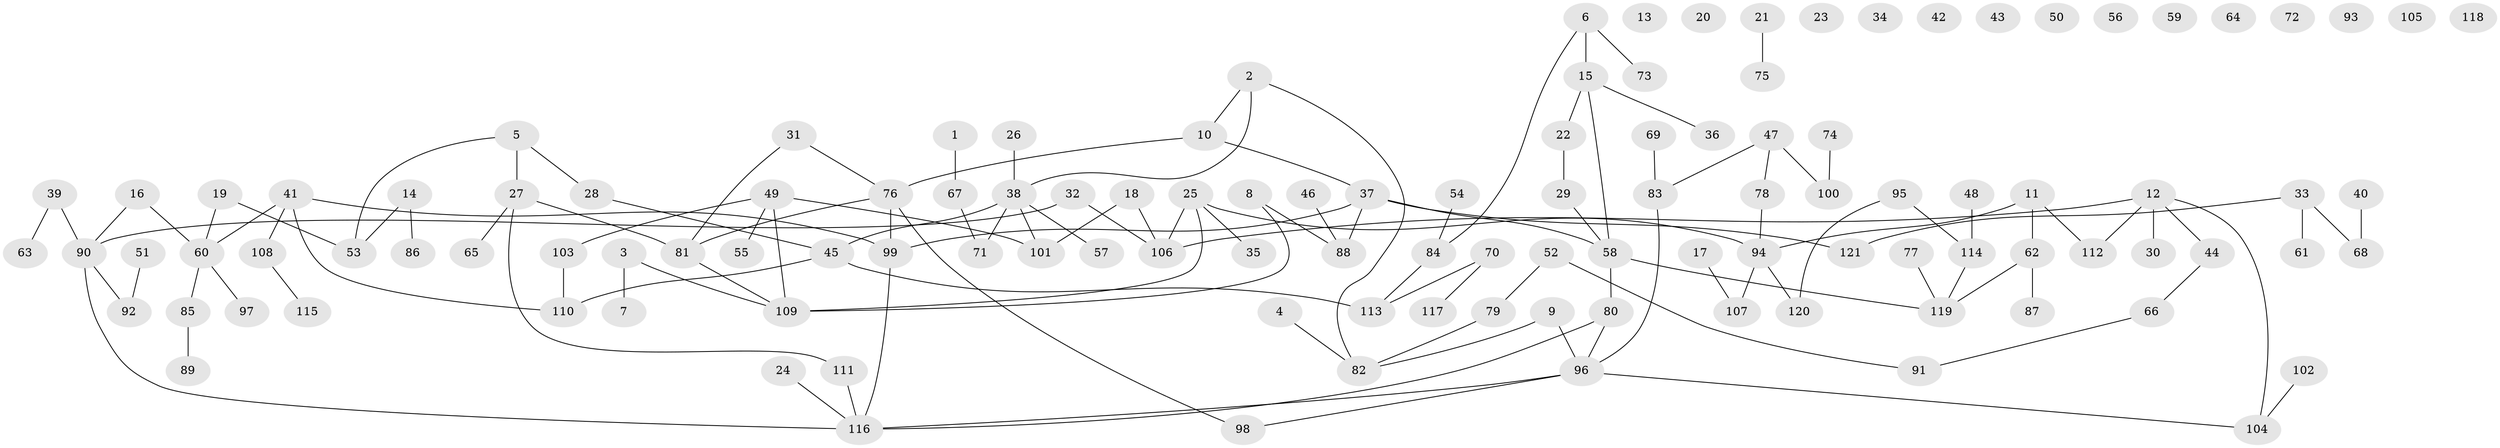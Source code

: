 // coarse degree distribution, {1: 0.25882352941176473, 7: 0.03529411764705882, 3: 0.09411764705882353, 4: 0.047058823529411764, 2: 0.27058823529411763, 5: 0.058823529411764705, 6: 0.058823529411764705, 0: 0.17647058823529413}
// Generated by graph-tools (version 1.1) at 2025/23/03/03/25 07:23:27]
// undirected, 121 vertices, 129 edges
graph export_dot {
graph [start="1"]
  node [color=gray90,style=filled];
  1;
  2;
  3;
  4;
  5;
  6;
  7;
  8;
  9;
  10;
  11;
  12;
  13;
  14;
  15;
  16;
  17;
  18;
  19;
  20;
  21;
  22;
  23;
  24;
  25;
  26;
  27;
  28;
  29;
  30;
  31;
  32;
  33;
  34;
  35;
  36;
  37;
  38;
  39;
  40;
  41;
  42;
  43;
  44;
  45;
  46;
  47;
  48;
  49;
  50;
  51;
  52;
  53;
  54;
  55;
  56;
  57;
  58;
  59;
  60;
  61;
  62;
  63;
  64;
  65;
  66;
  67;
  68;
  69;
  70;
  71;
  72;
  73;
  74;
  75;
  76;
  77;
  78;
  79;
  80;
  81;
  82;
  83;
  84;
  85;
  86;
  87;
  88;
  89;
  90;
  91;
  92;
  93;
  94;
  95;
  96;
  97;
  98;
  99;
  100;
  101;
  102;
  103;
  104;
  105;
  106;
  107;
  108;
  109;
  110;
  111;
  112;
  113;
  114;
  115;
  116;
  117;
  118;
  119;
  120;
  121;
  1 -- 67;
  2 -- 10;
  2 -- 38;
  2 -- 82;
  3 -- 7;
  3 -- 109;
  4 -- 82;
  5 -- 27;
  5 -- 28;
  5 -- 53;
  6 -- 15;
  6 -- 73;
  6 -- 84;
  8 -- 88;
  8 -- 109;
  9 -- 82;
  9 -- 96;
  10 -- 37;
  10 -- 76;
  11 -- 62;
  11 -- 94;
  11 -- 112;
  12 -- 30;
  12 -- 44;
  12 -- 104;
  12 -- 106;
  12 -- 112;
  14 -- 53;
  14 -- 86;
  15 -- 22;
  15 -- 36;
  15 -- 58;
  16 -- 60;
  16 -- 90;
  17 -- 107;
  18 -- 101;
  18 -- 106;
  19 -- 53;
  19 -- 60;
  21 -- 75;
  22 -- 29;
  24 -- 116;
  25 -- 35;
  25 -- 94;
  25 -- 106;
  25 -- 109;
  26 -- 38;
  27 -- 65;
  27 -- 81;
  27 -- 111;
  28 -- 45;
  29 -- 58;
  31 -- 76;
  31 -- 81;
  32 -- 90;
  32 -- 106;
  33 -- 61;
  33 -- 68;
  33 -- 121;
  37 -- 58;
  37 -- 88;
  37 -- 99;
  37 -- 121;
  38 -- 45;
  38 -- 57;
  38 -- 71;
  38 -- 101;
  39 -- 63;
  39 -- 90;
  40 -- 68;
  41 -- 60;
  41 -- 99;
  41 -- 108;
  41 -- 110;
  44 -- 66;
  45 -- 110;
  45 -- 113;
  46 -- 88;
  47 -- 78;
  47 -- 83;
  47 -- 100;
  48 -- 114;
  49 -- 55;
  49 -- 101;
  49 -- 103;
  49 -- 109;
  51 -- 92;
  52 -- 79;
  52 -- 91;
  54 -- 84;
  58 -- 80;
  58 -- 119;
  60 -- 85;
  60 -- 97;
  62 -- 87;
  62 -- 119;
  66 -- 91;
  67 -- 71;
  69 -- 83;
  70 -- 113;
  70 -- 117;
  74 -- 100;
  76 -- 81;
  76 -- 98;
  76 -- 99;
  77 -- 119;
  78 -- 94;
  79 -- 82;
  80 -- 96;
  80 -- 116;
  81 -- 109;
  83 -- 96;
  84 -- 113;
  85 -- 89;
  90 -- 92;
  90 -- 116;
  94 -- 107;
  94 -- 120;
  95 -- 114;
  95 -- 120;
  96 -- 98;
  96 -- 104;
  96 -- 116;
  99 -- 116;
  102 -- 104;
  103 -- 110;
  108 -- 115;
  111 -- 116;
  114 -- 119;
}
